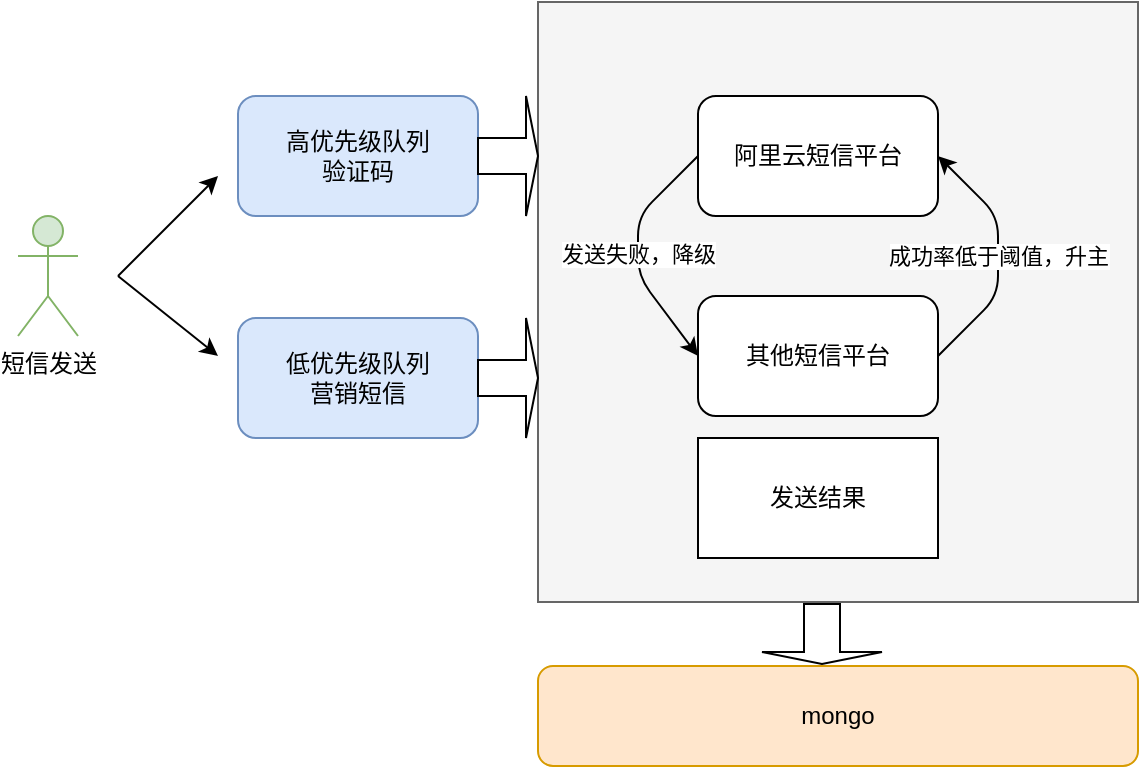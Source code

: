 <mxfile version="13.7.3" type="github"><diagram id="vlWrTYNpB4iWa366wk-4" name="Page-1"><mxGraphModel dx="926" dy="442" grid="1" gridSize="10" guides="1" tooltips="1" connect="1" arrows="1" fold="1" page="1" pageScale="1" pageWidth="827" pageHeight="1169" math="0" shadow="0"><root><mxCell id="0"/><mxCell id="1" parent="0"/><mxCell id="biL17Fm4jPGMZ7DkBmlm-24" value="" style="whiteSpace=wrap;html=1;aspect=fixed;fillColor=#f5f5f5;strokeColor=#666666;fontColor=#333333;" vertex="1" parent="1"><mxGeometry x="300" y="93" width="300" height="300" as="geometry"/></mxCell><mxCell id="biL17Fm4jPGMZ7DkBmlm-1" value="高优先级队列&lt;br&gt;验证码" style="rounded=1;whiteSpace=wrap;html=1;fillColor=#dae8fc;strokeColor=#6c8ebf;" vertex="1" parent="1"><mxGeometry x="150" y="140" width="120" height="60" as="geometry"/></mxCell><mxCell id="biL17Fm4jPGMZ7DkBmlm-2" value="低优先级队列&lt;br&gt;营销短信" style="rounded=1;whiteSpace=wrap;html=1;fillColor=#dae8fc;strokeColor=#6c8ebf;" vertex="1" parent="1"><mxGeometry x="150" y="251" width="120" height="60" as="geometry"/></mxCell><mxCell id="biL17Fm4jPGMZ7DkBmlm-4" value="mongo" style="rounded=1;whiteSpace=wrap;html=1;fillColor=#ffe6cc;strokeColor=#d79b00;" vertex="1" parent="1"><mxGeometry x="300" y="425" width="300" height="50" as="geometry"/></mxCell><mxCell id="biL17Fm4jPGMZ7DkBmlm-6" value="短信发送" style="shape=umlActor;verticalLabelPosition=bottom;verticalAlign=top;html=1;outlineConnect=0;fillColor=#d5e8d4;strokeColor=#82b366;" vertex="1" parent="1"><mxGeometry x="40" y="200" width="30" height="60" as="geometry"/></mxCell><mxCell id="biL17Fm4jPGMZ7DkBmlm-8" value="" style="endArrow=classic;html=1;" edge="1" parent="1"><mxGeometry width="50" height="50" relative="1" as="geometry"><mxPoint x="90" y="230" as="sourcePoint"/><mxPoint x="140" y="180" as="targetPoint"/></mxGeometry></mxCell><mxCell id="biL17Fm4jPGMZ7DkBmlm-10" value="" style="endArrow=classic;html=1;" edge="1" parent="1"><mxGeometry width="50" height="50" relative="1" as="geometry"><mxPoint x="90" y="230" as="sourcePoint"/><mxPoint x="140" y="270" as="targetPoint"/></mxGeometry></mxCell><mxCell id="biL17Fm4jPGMZ7DkBmlm-11" value="其他短信平台" style="rounded=1;whiteSpace=wrap;html=1;" vertex="1" parent="1"><mxGeometry x="380" y="240" width="120" height="60" as="geometry"/></mxCell><mxCell id="biL17Fm4jPGMZ7DkBmlm-12" value="阿里云短信平台" style="rounded=1;whiteSpace=wrap;html=1;" vertex="1" parent="1"><mxGeometry x="380" y="140" width="120" height="60" as="geometry"/></mxCell><mxCell id="biL17Fm4jPGMZ7DkBmlm-16" value="成功率低于阈值，升主" style="endArrow=classic;html=1;exitX=1;exitY=0.5;exitDx=0;exitDy=0;entryX=1;entryY=0.5;entryDx=0;entryDy=0;" edge="1" parent="1" source="biL17Fm4jPGMZ7DkBmlm-11" target="biL17Fm4jPGMZ7DkBmlm-12"><mxGeometry relative="1" as="geometry"><mxPoint x="550" y="220" as="sourcePoint"/><mxPoint x="710" y="220" as="targetPoint"/><Array as="points"><mxPoint x="530" y="240"/><mxPoint x="530" y="200"/></Array></mxGeometry></mxCell><mxCell id="biL17Fm4jPGMZ7DkBmlm-20" value="发送失败，降级" style="endArrow=classic;html=1;entryX=0;entryY=0.5;entryDx=0;entryDy=0;exitX=0;exitY=0.5;exitDx=0;exitDy=0;" edge="1" parent="1" source="biL17Fm4jPGMZ7DkBmlm-12" target="biL17Fm4jPGMZ7DkBmlm-11"><mxGeometry relative="1" as="geometry"><mxPoint x="340" y="210" as="sourcePoint"/><mxPoint x="500" y="210" as="targetPoint"/><Array as="points"><mxPoint x="350" y="200"/><mxPoint x="350" y="230"/></Array></mxGeometry></mxCell><mxCell id="biL17Fm4jPGMZ7DkBmlm-27" value="" style="shape=singleArrow;whiteSpace=wrap;html=1;" vertex="1" parent="1"><mxGeometry x="270" y="140" width="30" height="60" as="geometry"/></mxCell><mxCell id="biL17Fm4jPGMZ7DkBmlm-28" value="" style="shape=singleArrow;whiteSpace=wrap;html=1;" vertex="1" parent="1"><mxGeometry x="270" y="251" width="30" height="60" as="geometry"/></mxCell><mxCell id="biL17Fm4jPGMZ7DkBmlm-34" value="" style="shape=singleArrow;direction=south;whiteSpace=wrap;html=1;" vertex="1" parent="1"><mxGeometry x="412" y="394" width="60" height="30" as="geometry"/></mxCell><mxCell id="biL17Fm4jPGMZ7DkBmlm-35" value="发送结果" style="rounded=0;whiteSpace=wrap;html=1;" vertex="1" parent="1"><mxGeometry x="380" y="311" width="120" height="60" as="geometry"/></mxCell></root></mxGraphModel></diagram></mxfile>